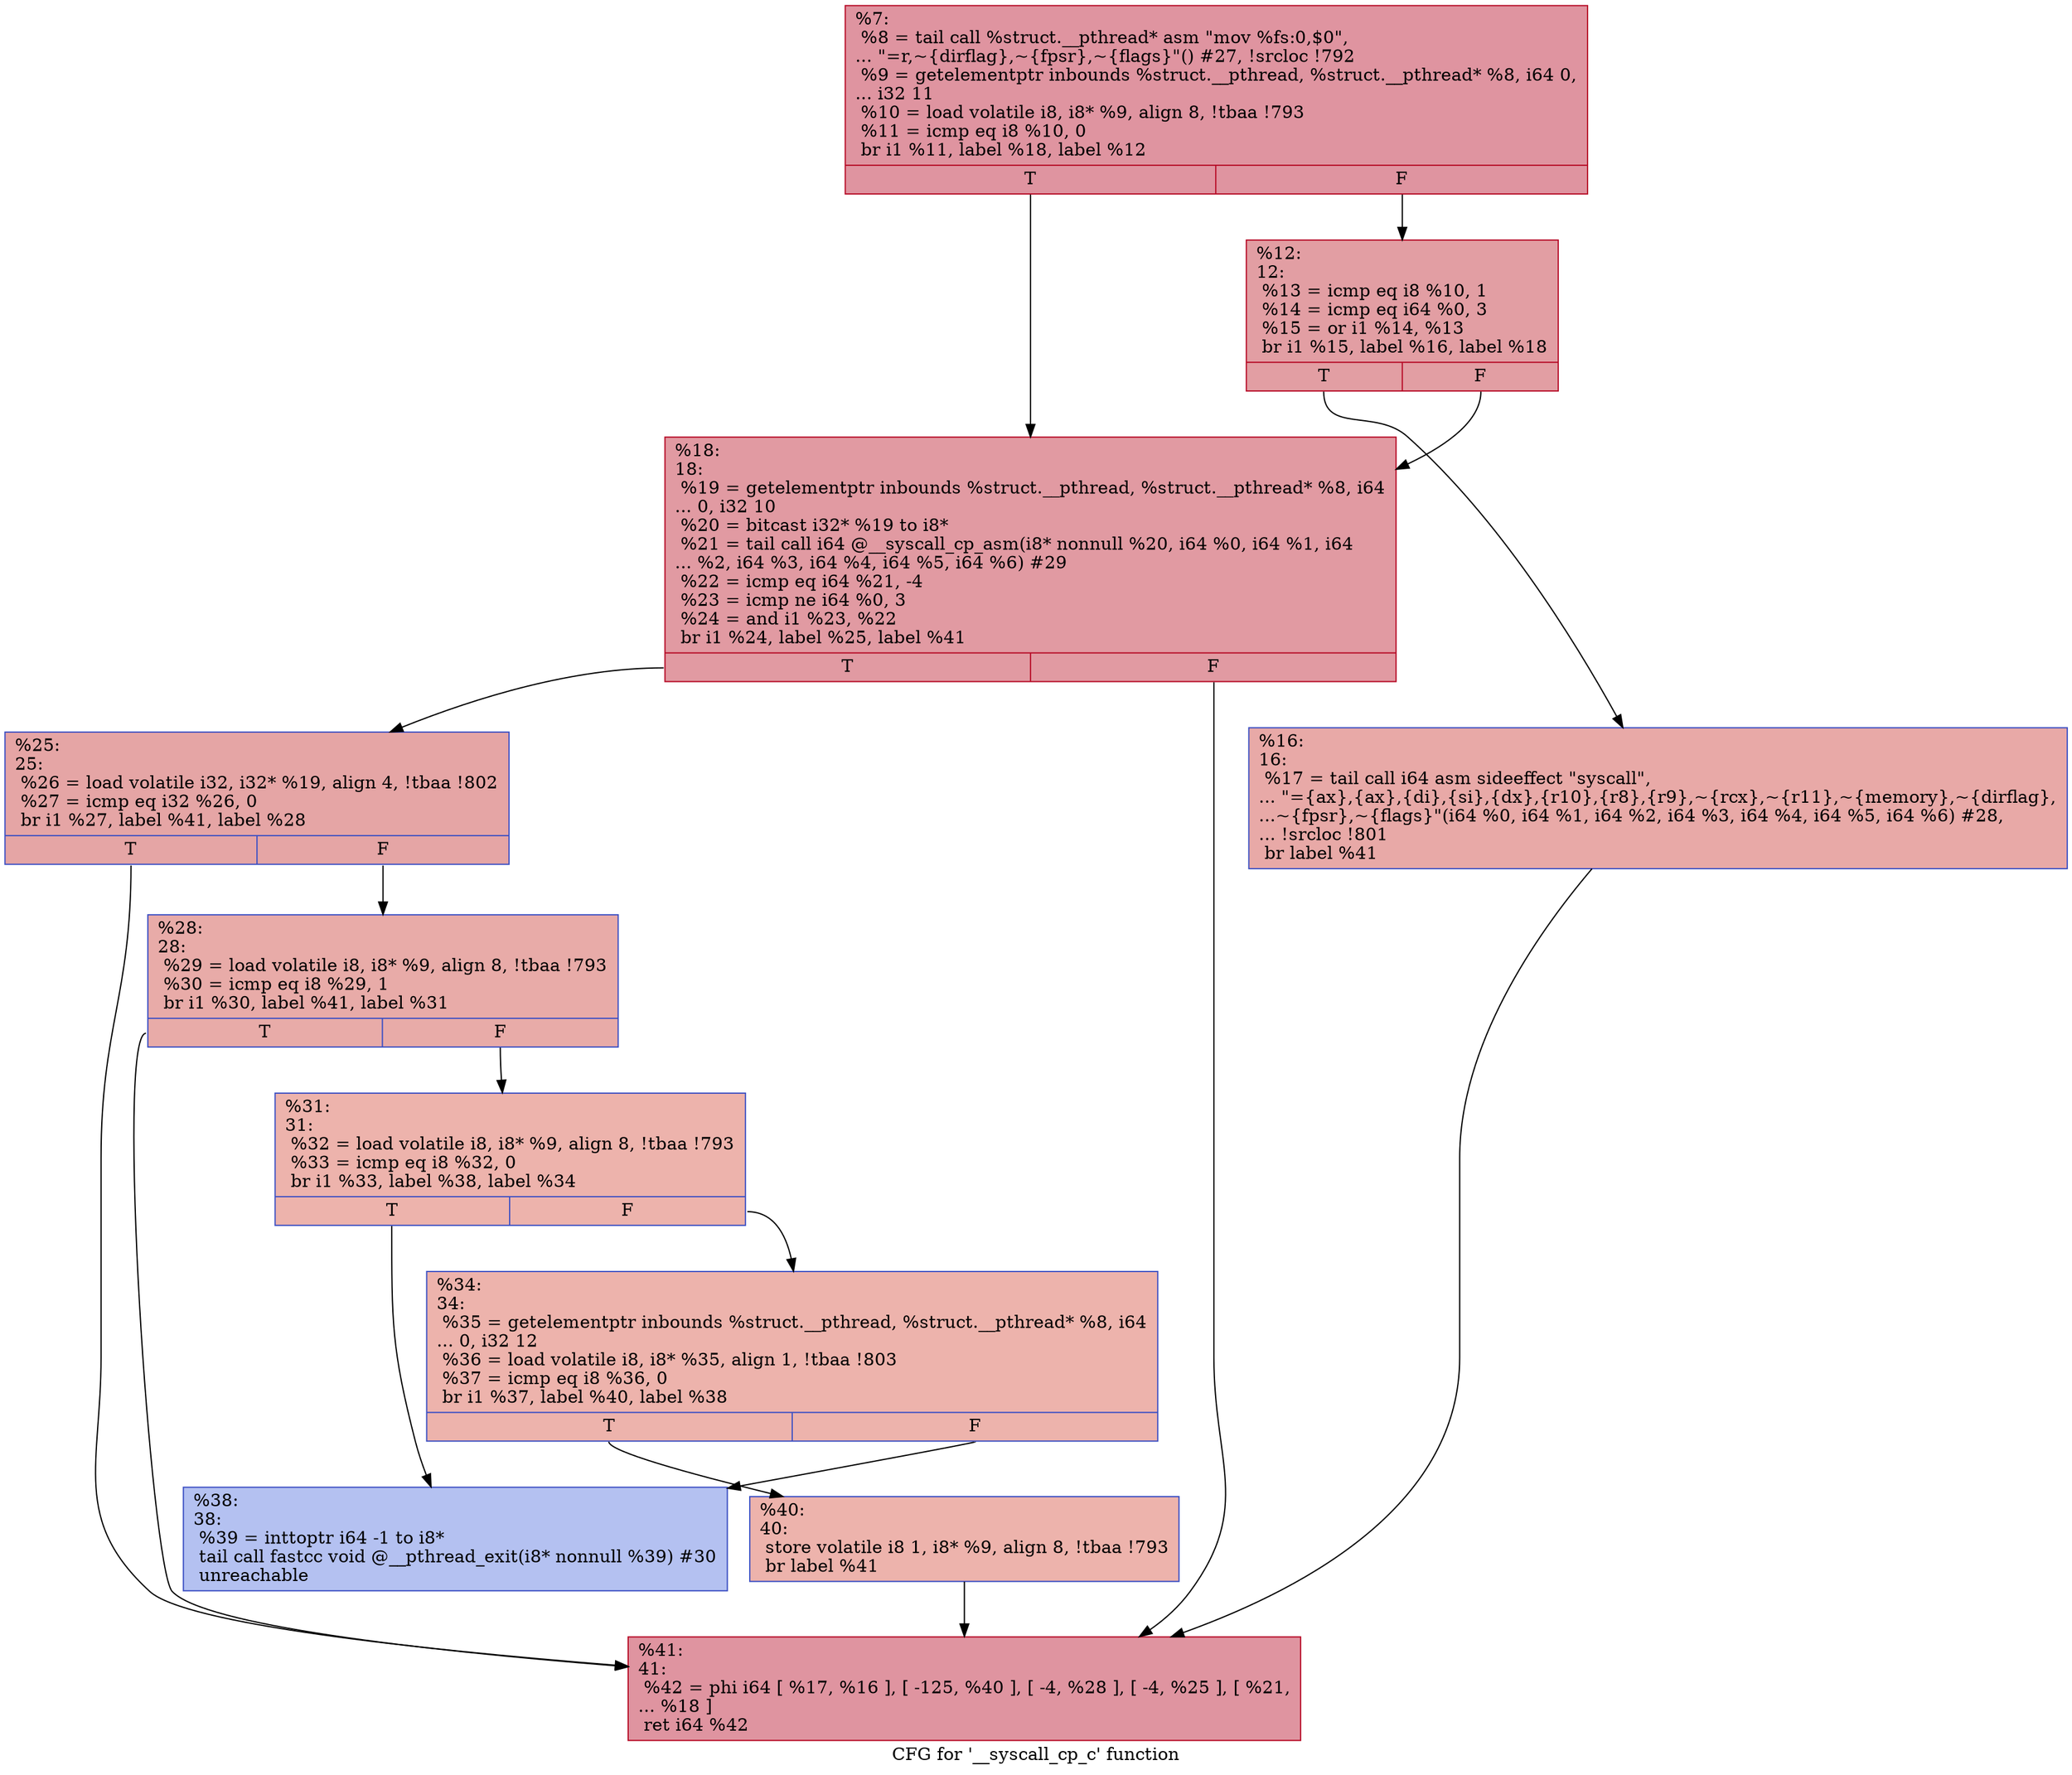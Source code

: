 digraph "CFG for '__syscall_cp_c' function" {
	label="CFG for '__syscall_cp_c' function";

	Node0x23db7c0 [shape=record,color="#b70d28ff", style=filled, fillcolor="#b70d2870",label="{%7:\l  %8 = tail call %struct.__pthread* asm \"mov %fs:0,$0\",\l... \"=r,~\{dirflag\},~\{fpsr\},~\{flags\}\"() #27, !srcloc !792\l  %9 = getelementptr inbounds %struct.__pthread, %struct.__pthread* %8, i64 0,\l... i32 11\l  %10 = load volatile i8, i8* %9, align 8, !tbaa !793\l  %11 = icmp eq i8 %10, 0\l  br i1 %11, label %18, label %12\l|{<s0>T|<s1>F}}"];
	Node0x23db7c0:s0 -> Node0x23db8b0;
	Node0x23db7c0:s1 -> Node0x23db810;
	Node0x23db810 [shape=record,color="#b70d28ff", style=filled, fillcolor="#be242e70",label="{%12:\l12:                                               \l  %13 = icmp eq i8 %10, 1\l  %14 = icmp eq i64 %0, 3\l  %15 = or i1 %14, %13\l  br i1 %15, label %16, label %18\l|{<s0>T|<s1>F}}"];
	Node0x23db810:s0 -> Node0x23db860;
	Node0x23db810:s1 -> Node0x23db8b0;
	Node0x23db860 [shape=record,color="#3d50c3ff", style=filled, fillcolor="#ca3b3770",label="{%16:\l16:                                               \l  %17 = tail call i64 asm sideeffect \"syscall\",\l... \"=\{ax\},\{ax\},\{di\},\{si\},\{dx\},\{r10\},\{r8\},\{r9\},~\{rcx\},~\{r11\},~\{memory\},~\{dirflag\},\l...~\{fpsr\},~\{flags\}\"(i64 %0, i64 %1, i64 %2, i64 %3, i64 %4, i64 %5, i64 %6) #28,\l... !srcloc !801\l  br label %41\l}"];
	Node0x23db860 -> Node0x23dbae0;
	Node0x23db8b0 [shape=record,color="#b70d28ff", style=filled, fillcolor="#bb1b2c70",label="{%18:\l18:                                               \l  %19 = getelementptr inbounds %struct.__pthread, %struct.__pthread* %8, i64\l... 0, i32 10\l  %20 = bitcast i32* %19 to i8*\l  %21 = tail call i64 @__syscall_cp_asm(i8* nonnull %20, i64 %0, i64 %1, i64\l... %2, i64 %3, i64 %4, i64 %5, i64 %6) #29\l  %22 = icmp eq i64 %21, -4\l  %23 = icmp ne i64 %0, 3\l  %24 = and i1 %23, %22\l  br i1 %24, label %25, label %41\l|{<s0>T|<s1>F}}"];
	Node0x23db8b0:s0 -> Node0x23db900;
	Node0x23db8b0:s1 -> Node0x23dbae0;
	Node0x23db900 [shape=record,color="#3d50c3ff", style=filled, fillcolor="#c5333470",label="{%25:\l25:                                               \l  %26 = load volatile i32, i32* %19, align 4, !tbaa !802\l  %27 = icmp eq i32 %26, 0\l  br i1 %27, label %41, label %28\l|{<s0>T|<s1>F}}"];
	Node0x23db900:s0 -> Node0x23dbae0;
	Node0x23db900:s1 -> Node0x23db950;
	Node0x23db950 [shape=record,color="#3d50c3ff", style=filled, fillcolor="#cc403a70",label="{%28:\l28:                                               \l  %29 = load volatile i8, i8* %9, align 8, !tbaa !793\l  %30 = icmp eq i8 %29, 1\l  br i1 %30, label %41, label %31\l|{<s0>T|<s1>F}}"];
	Node0x23db950:s0 -> Node0x23dbae0;
	Node0x23db950:s1 -> Node0x23db9a0;
	Node0x23db9a0 [shape=record,color="#3d50c3ff", style=filled, fillcolor="#d6524470",label="{%31:\l31:                                               \l  %32 = load volatile i8, i8* %9, align 8, !tbaa !793\l  %33 = icmp eq i8 %32, 0\l  br i1 %33, label %38, label %34\l|{<s0>T|<s1>F}}"];
	Node0x23db9a0:s0 -> Node0x23dba40;
	Node0x23db9a0:s1 -> Node0x23db9f0;
	Node0x23db9f0 [shape=record,color="#3d50c3ff", style=filled, fillcolor="#d6524470",label="{%34:\l34:                                               \l  %35 = getelementptr inbounds %struct.__pthread, %struct.__pthread* %8, i64\l... 0, i32 12\l  %36 = load volatile i8, i8* %35, align 1, !tbaa !803\l  %37 = icmp eq i8 %36, 0\l  br i1 %37, label %40, label %38\l|{<s0>T|<s1>F}}"];
	Node0x23db9f0:s0 -> Node0x23dba90;
	Node0x23db9f0:s1 -> Node0x23dba40;
	Node0x23dba40 [shape=record,color="#3d50c3ff", style=filled, fillcolor="#5572df70",label="{%38:\l38:                                               \l  %39 = inttoptr i64 -1 to i8*\l  tail call fastcc void @__pthread_exit(i8* nonnull %39) #30\l  unreachable\l}"];
	Node0x23dba90 [shape=record,color="#3d50c3ff", style=filled, fillcolor="#d6524470",label="{%40:\l40:                                               \l  store volatile i8 1, i8* %9, align 8, !tbaa !793\l  br label %41\l}"];
	Node0x23dba90 -> Node0x23dbae0;
	Node0x23dbae0 [shape=record,color="#b70d28ff", style=filled, fillcolor="#b70d2870",label="{%41:\l41:                                               \l  %42 = phi i64 [ %17, %16 ], [ -125, %40 ], [ -4, %28 ], [ -4, %25 ], [ %21,\l... %18 ]\l  ret i64 %42\l}"];
}
